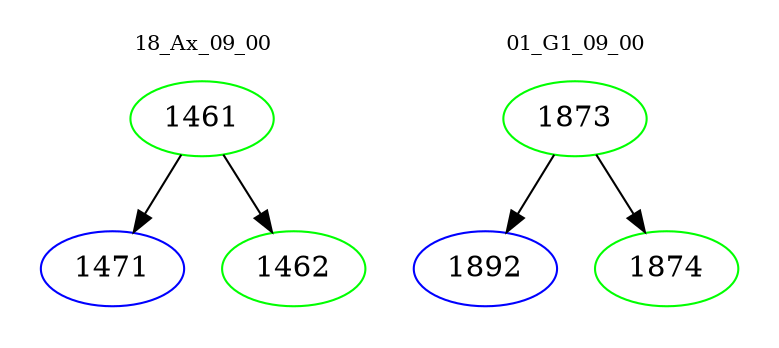 digraph{
subgraph cluster_0 {
color = white
label = "18_Ax_09_00";
fontsize=10;
T0_1461 [label="1461", color="green"]
T0_1461 -> T0_1471 [color="black"]
T0_1471 [label="1471", color="blue"]
T0_1461 -> T0_1462 [color="black"]
T0_1462 [label="1462", color="green"]
}
subgraph cluster_1 {
color = white
label = "01_G1_09_00";
fontsize=10;
T1_1873 [label="1873", color="green"]
T1_1873 -> T1_1892 [color="black"]
T1_1892 [label="1892", color="blue"]
T1_1873 -> T1_1874 [color="black"]
T1_1874 [label="1874", color="green"]
}
}
